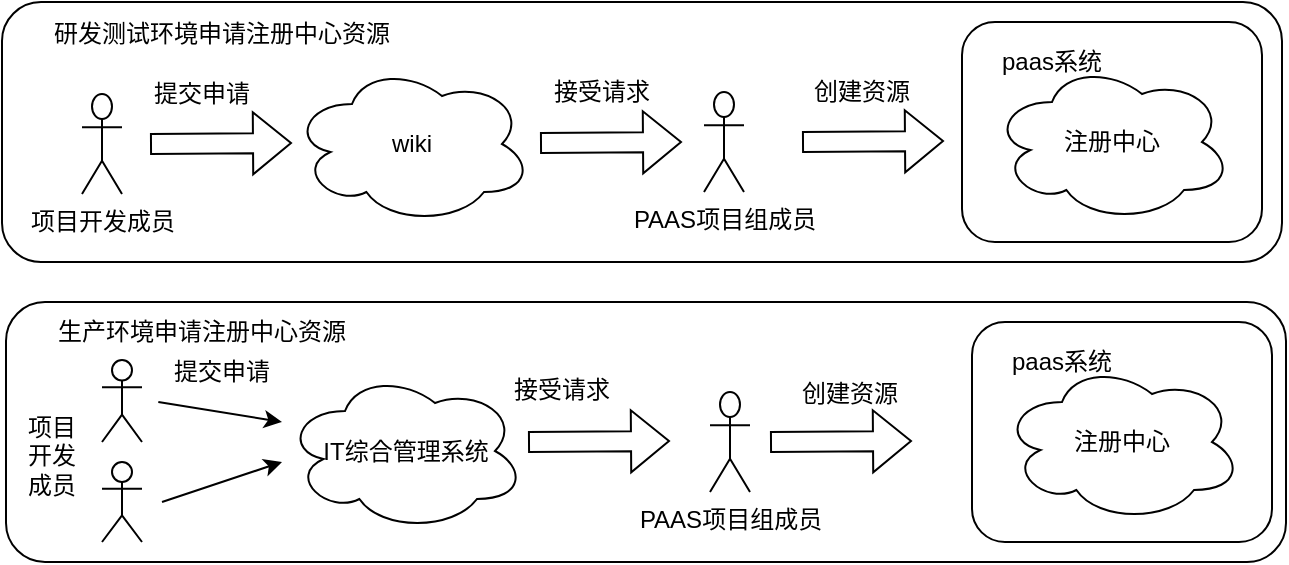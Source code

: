 <mxfile version="16.6.2" type="github" pages="2">
  <diagram id="001CX5hBuPwoKP_Pz7wG" name="Page-1">
    <mxGraphModel dx="946" dy="459" grid="1" gridSize="10" guides="1" tooltips="1" connect="1" arrows="1" fold="1" page="1" pageScale="1" pageWidth="827" pageHeight="1169" math="0" shadow="0">
      <root>
        <mxCell id="0" />
        <mxCell id="1" parent="0" />
        <mxCell id="GBZRQUsu8kr1dwZM1FsC-7" value="" style="rounded=1;whiteSpace=wrap;html=1;" vertex="1" parent="1">
          <mxGeometry x="90" y="90" width="640" height="130" as="geometry" />
        </mxCell>
        <mxCell id="GBZRQUsu8kr1dwZM1FsC-1" value="项目开发成员" style="shape=umlActor;verticalLabelPosition=bottom;verticalAlign=top;html=1;outlineConnect=0;" vertex="1" parent="1">
          <mxGeometry x="130" y="136" width="20" height="50" as="geometry" />
        </mxCell>
        <mxCell id="GBZRQUsu8kr1dwZM1FsC-2" value="wiki" style="ellipse;shape=cloud;whiteSpace=wrap;html=1;" vertex="1" parent="1">
          <mxGeometry x="235" y="121" width="120" height="80" as="geometry" />
        </mxCell>
        <mxCell id="GBZRQUsu8kr1dwZM1FsC-6" value="提交申请" style="text;html=1;strokeColor=none;fillColor=none;align=center;verticalAlign=middle;whiteSpace=wrap;rounded=0;" vertex="1" parent="1">
          <mxGeometry x="160" y="121" width="60" height="30" as="geometry" />
        </mxCell>
        <mxCell id="GBZRQUsu8kr1dwZM1FsC-8" value="研发测试环境申请注册中心资源" style="text;html=1;strokeColor=none;fillColor=none;align=center;verticalAlign=middle;whiteSpace=wrap;rounded=0;" vertex="1" parent="1">
          <mxGeometry x="110" y="91" width="180" height="30" as="geometry" />
        </mxCell>
        <mxCell id="GBZRQUsu8kr1dwZM1FsC-9" value="PAAS项目组成员" style="shape=umlActor;verticalLabelPosition=bottom;verticalAlign=top;html=1;outlineConnect=0;" vertex="1" parent="1">
          <mxGeometry x="441" y="135" width="20" height="50" as="geometry" />
        </mxCell>
        <mxCell id="GBZRQUsu8kr1dwZM1FsC-11" value="" style="shape=flexArrow;endArrow=classic;html=1;rounded=0;" edge="1" parent="1">
          <mxGeometry width="50" height="50" relative="1" as="geometry">
            <mxPoint x="359" y="160.5" as="sourcePoint" />
            <mxPoint x="430" y="160" as="targetPoint" />
          </mxGeometry>
        </mxCell>
        <mxCell id="GBZRQUsu8kr1dwZM1FsC-15" value="接受请求" style="text;html=1;strokeColor=none;fillColor=none;align=center;verticalAlign=middle;whiteSpace=wrap;rounded=0;" vertex="1" parent="1">
          <mxGeometry x="360" y="120" width="60" height="30" as="geometry" />
        </mxCell>
        <mxCell id="GBZRQUsu8kr1dwZM1FsC-18" value="" style="shape=flexArrow;endArrow=classic;html=1;rounded=0;" edge="1" parent="1">
          <mxGeometry width="50" height="50" relative="1" as="geometry">
            <mxPoint x="490" y="160" as="sourcePoint" />
            <mxPoint x="561" y="159.5" as="targetPoint" />
          </mxGeometry>
        </mxCell>
        <mxCell id="GBZRQUsu8kr1dwZM1FsC-19" value="" style="shape=flexArrow;endArrow=classic;html=1;rounded=0;" edge="1" parent="1">
          <mxGeometry width="50" height="50" relative="1" as="geometry">
            <mxPoint x="164" y="161" as="sourcePoint" />
            <mxPoint x="235" y="160.5" as="targetPoint" />
          </mxGeometry>
        </mxCell>
        <mxCell id="GBZRQUsu8kr1dwZM1FsC-20" value="创建资源" style="text;html=1;strokeColor=none;fillColor=none;align=center;verticalAlign=middle;whiteSpace=wrap;rounded=0;" vertex="1" parent="1">
          <mxGeometry x="490" y="120" width="60" height="30" as="geometry" />
        </mxCell>
        <mxCell id="GBZRQUsu8kr1dwZM1FsC-23" value="" style="rounded=1;whiteSpace=wrap;html=1;" vertex="1" parent="1">
          <mxGeometry x="92" y="240" width="640" height="130" as="geometry" />
        </mxCell>
        <mxCell id="GBZRQUsu8kr1dwZM1FsC-24" value="PAAS项目组成员" style="shape=umlActor;verticalLabelPosition=bottom;verticalAlign=top;html=1;outlineConnect=0;" vertex="1" parent="1">
          <mxGeometry x="444" y="285" width="20" height="50" as="geometry" />
        </mxCell>
        <mxCell id="GBZRQUsu8kr1dwZM1FsC-27" value="生产环境申请注册中心资源" style="text;html=1;strokeColor=none;fillColor=none;align=center;verticalAlign=middle;whiteSpace=wrap;rounded=0;" vertex="1" parent="1">
          <mxGeometry x="100" y="240" width="180" height="30" as="geometry" />
        </mxCell>
        <mxCell id="GBZRQUsu8kr1dwZM1FsC-32" value="" style="shape=flexArrow;endArrow=classic;html=1;rounded=0;" edge="1" parent="1">
          <mxGeometry width="50" height="50" relative="1" as="geometry">
            <mxPoint x="474" y="310" as="sourcePoint" />
            <mxPoint x="545" y="309.5" as="targetPoint" />
          </mxGeometry>
        </mxCell>
        <mxCell id="GBZRQUsu8kr1dwZM1FsC-33" value="" style="shape=flexArrow;endArrow=classic;html=1;rounded=0;" edge="1" parent="1">
          <mxGeometry width="50" height="50" relative="1" as="geometry">
            <mxPoint x="353" y="310" as="sourcePoint" />
            <mxPoint x="424" y="309.5" as="targetPoint" />
          </mxGeometry>
        </mxCell>
        <mxCell id="GBZRQUsu8kr1dwZM1FsC-34" value="创建资源" style="text;html=1;strokeColor=none;fillColor=none;align=center;verticalAlign=middle;whiteSpace=wrap;rounded=0;" vertex="1" parent="1">
          <mxGeometry x="484" y="271" width="60" height="30" as="geometry" />
        </mxCell>
        <mxCell id="0szxZEePPq6LhM-yPo1T-6" value="" style="ellipse;shape=cloud;whiteSpace=wrap;html=1;rounded=0;sketch=0;" vertex="1" parent="1">
          <mxGeometry x="597" y="270" width="120" height="80" as="geometry" />
        </mxCell>
        <mxCell id="0szxZEePPq6LhM-yPo1T-21" value="" style="shape=umlActor;verticalLabelPosition=bottom;verticalAlign=top;html=1;outlineConnect=0;rounded=0;sketch=0;" vertex="1" parent="1">
          <mxGeometry x="140" y="320" width="20" height="40" as="geometry" />
        </mxCell>
        <mxCell id="0szxZEePPq6LhM-yPo1T-23" value="" style="shape=umlActor;verticalLabelPosition=bottom;verticalAlign=top;html=1;outlineConnect=0;rounded=0;sketch=0;" vertex="1" parent="1">
          <mxGeometry x="140" y="269" width="20" height="41" as="geometry" />
        </mxCell>
        <mxCell id="0szxZEePPq6LhM-yPo1T-26" value="项目开发成员" style="text;html=1;strokeColor=none;fillColor=none;align=center;verticalAlign=middle;whiteSpace=wrap;rounded=0;sketch=0;" vertex="1" parent="1">
          <mxGeometry x="100" y="274.5" width="30" height="85.5" as="geometry" />
        </mxCell>
        <mxCell id="0szxZEePPq6LhM-yPo1T-29" value="" style="endArrow=classic;html=1;rounded=1;sketch=0;curved=0;exitX=0.119;exitY=0.385;exitDx=0;exitDy=0;exitPerimeter=0;" edge="1" parent="1" source="GBZRQUsu8kr1dwZM1FsC-23">
          <mxGeometry width="50" height="50" relative="1" as="geometry">
            <mxPoint x="390" y="410" as="sourcePoint" />
            <mxPoint x="230" y="300" as="targetPoint" />
          </mxGeometry>
        </mxCell>
        <mxCell id="0szxZEePPq6LhM-yPo1T-32" value="" style="rounded=1;whiteSpace=wrap;html=1;sketch=0;" vertex="1" parent="1">
          <mxGeometry x="575" y="250" width="150" height="110" as="geometry" />
        </mxCell>
        <mxCell id="0szxZEePPq6LhM-yPo1T-30" value="" style="endArrow=classic;html=1;rounded=1;sketch=0;curved=0;" edge="1" parent="1">
          <mxGeometry width="50" height="50" relative="1" as="geometry">
            <mxPoint x="170" y="340" as="sourcePoint" />
            <mxPoint x="230" y="320" as="targetPoint" />
          </mxGeometry>
        </mxCell>
        <mxCell id="0szxZEePPq6LhM-yPo1T-7" value="注册中心" style="ellipse;shape=cloud;whiteSpace=wrap;html=1;rounded=0;sketch=0;" vertex="1" parent="1">
          <mxGeometry x="590" y="270" width="120" height="80" as="geometry" />
        </mxCell>
        <mxCell id="0szxZEePPq6LhM-yPo1T-34" value="paas系统" style="text;html=1;strokeColor=none;fillColor=none;align=center;verticalAlign=middle;whiteSpace=wrap;rounded=0;sketch=0;" vertex="1" parent="1">
          <mxGeometry x="590" y="255" width="60" height="30" as="geometry" />
        </mxCell>
        <mxCell id="0szxZEePPq6LhM-yPo1T-35" value="" style="rounded=1;whiteSpace=wrap;html=1;sketch=0;" vertex="1" parent="1">
          <mxGeometry x="570" y="100" width="150" height="110" as="geometry" />
        </mxCell>
        <mxCell id="0szxZEePPq6LhM-yPo1T-36" value="注册中心" style="ellipse;shape=cloud;whiteSpace=wrap;html=1;rounded=0;sketch=0;" vertex="1" parent="1">
          <mxGeometry x="585" y="120" width="120" height="80" as="geometry" />
        </mxCell>
        <mxCell id="0szxZEePPq6LhM-yPo1T-37" value="paas系统" style="text;html=1;strokeColor=none;fillColor=none;align=center;verticalAlign=middle;whiteSpace=wrap;rounded=0;sketch=0;" vertex="1" parent="1">
          <mxGeometry x="585" y="105" width="60" height="30" as="geometry" />
        </mxCell>
        <mxCell id="0szxZEePPq6LhM-yPo1T-38" value="IT综合管理系统" style="ellipse;shape=cloud;whiteSpace=wrap;html=1;" vertex="1" parent="1">
          <mxGeometry x="231.5" y="274.5" width="120" height="80" as="geometry" />
        </mxCell>
        <mxCell id="0szxZEePPq6LhM-yPo1T-39" value="接受请求" style="text;html=1;strokeColor=none;fillColor=none;align=center;verticalAlign=middle;whiteSpace=wrap;rounded=0;" vertex="1" parent="1">
          <mxGeometry x="340" y="269" width="60" height="30" as="geometry" />
        </mxCell>
        <mxCell id="0szxZEePPq6LhM-yPo1T-40" value="提交申请" style="text;html=1;strokeColor=none;fillColor=none;align=center;verticalAlign=middle;whiteSpace=wrap;rounded=0;" vertex="1" parent="1">
          <mxGeometry x="170" y="260" width="60" height="30" as="geometry" />
        </mxCell>
      </root>
    </mxGraphModel>
  </diagram>
  <diagram id="87_Q6ZFnAjFzDvUmJnOb" name="Page-2">
    <mxGraphModel dx="946" dy="459" grid="1" gridSize="10" guides="1" tooltips="1" connect="1" arrows="1" fold="1" page="1" pageScale="1" pageWidth="827" pageHeight="1169" math="0" shadow="0">
      <root>
        <mxCell id="Rrpha_GVpdCCVJFFokgs-0" />
        <mxCell id="Rrpha_GVpdCCVJFFokgs-1" parent="Rrpha_GVpdCCVJFFokgs-0" />
        <mxCell id="Klzu4R9G3DR6JgfbhCAA-0" value="" style="rounded=0;whiteSpace=wrap;html=1;sketch=0;dashed=1;" vertex="1" parent="Rrpha_GVpdCCVJFFokgs-1">
          <mxGeometry x="240" y="585" width="300" height="95" as="geometry" />
        </mxCell>
        <mxCell id="Klzu4R9G3DR6JgfbhCAA-1" value="注册中心" style="ellipse;shape=cloud;whiteSpace=wrap;html=1;rounded=0;sketch=0;" vertex="1" parent="Rrpha_GVpdCCVJFFokgs-1">
          <mxGeometry x="270" y="442" width="120" height="80" as="geometry" />
        </mxCell>
        <mxCell id="Klzu4R9G3DR6JgfbhCAA-2" value="配置中心" style="sketch=0;outlineConnect=0;fontColor=#232F3E;gradientColor=none;fillColor=#232F3D;strokeColor=none;dashed=0;verticalLabelPosition=bottom;verticalAlign=top;align=center;html=1;fontSize=12;fontStyle=0;aspect=fixed;pointerEvents=1;shape=mxgraph.aws4.documents2;rounded=0;" vertex="1" parent="Rrpha_GVpdCCVJFFokgs-1">
          <mxGeometry x="414.0" y="439.99" width="58.42" height="68.01" as="geometry" />
        </mxCell>
        <mxCell id="Klzu4R9G3DR6JgfbhCAA-3" value="运营服务项目成员" style="shape=umlActor;verticalLabelPosition=bottom;verticalAlign=top;html=1;outlineConnect=0;rounded=0;sketch=0;" vertex="1" parent="Rrpha_GVpdCCVJFFokgs-1">
          <mxGeometry x="550" y="468" width="20" height="40" as="geometry" />
        </mxCell>
        <mxCell id="Klzu4R9G3DR6JgfbhCAA-4" value="" style="shape=flexArrow;endArrow=classic;html=1;rounded=1;sketch=0;curved=0;endWidth=13;endSize=5.33;" edge="1" parent="Rrpha_GVpdCCVJFFokgs-1">
          <mxGeometry width="50" height="50" relative="1" as="geometry">
            <mxPoint x="540" y="493.5" as="sourcePoint" />
            <mxPoint x="490" y="493.5" as="targetPoint" />
          </mxGeometry>
        </mxCell>
        <mxCell id="Klzu4R9G3DR6JgfbhCAA-5" value="创建资源" style="text;html=1;strokeColor=none;fillColor=none;align=center;verticalAlign=middle;whiteSpace=wrap;rounded=0;sketch=0;" vertex="1" parent="Rrpha_GVpdCCVJFFokgs-1">
          <mxGeometry x="484" y="450" width="60" height="30" as="geometry" />
        </mxCell>
        <mxCell id="Klzu4R9G3DR6JgfbhCAA-6" value="项目开发成员" style="shape=umlActor;verticalLabelPosition=bottom;verticalAlign=top;html=1;outlineConnect=0;rounded=0;sketch=0;" vertex="1" parent="Rrpha_GVpdCCVJFFokgs-1">
          <mxGeometry x="650" y="466" width="20" height="42" as="geometry" />
        </mxCell>
        <mxCell id="Klzu4R9G3DR6JgfbhCAA-7" value="" style="shape=flexArrow;endArrow=classic;html=1;rounded=1;sketch=0;curved=0;endWidth=14;endSize=5;" edge="1" parent="Rrpha_GVpdCCVJFFokgs-1">
          <mxGeometry width="50" height="50" relative="1" as="geometry">
            <mxPoint x="637" y="493" as="sourcePoint" />
            <mxPoint x="587" y="493" as="targetPoint" />
          </mxGeometry>
        </mxCell>
        <mxCell id="Klzu4R9G3DR6JgfbhCAA-8" value="提交申请" style="text;html=1;strokeColor=none;fillColor=none;align=center;verticalAlign=middle;whiteSpace=wrap;rounded=0;sketch=0;" vertex="1" parent="Rrpha_GVpdCCVJFFokgs-1">
          <mxGeometry x="585" y="450" width="60" height="30" as="geometry" />
        </mxCell>
        <mxCell id="Klzu4R9G3DR6JgfbhCAA-9" value="应用实例" style="rounded=1;whiteSpace=wrap;html=1;sketch=0;" vertex="1" parent="Rrpha_GVpdCCVJFFokgs-1">
          <mxGeometry x="250" y="600" width="120" height="60" as="geometry" />
        </mxCell>
        <mxCell id="Klzu4R9G3DR6JgfbhCAA-10" value="应用实例" style="rounded=1;whiteSpace=wrap;html=1;sketch=0;" vertex="1" parent="Rrpha_GVpdCCVJFFokgs-1">
          <mxGeometry x="411" y="600" width="120" height="60" as="geometry" />
        </mxCell>
        <mxCell id="Klzu4R9G3DR6JgfbhCAA-11" value="" style="shape=flexArrow;endArrow=classic;startArrow=classic;html=1;rounded=1;sketch=0;curved=0;startWidth=12;startSize=3.33;endWidth=12;endSize=3.33;" edge="1" parent="Rrpha_GVpdCCVJFFokgs-1">
          <mxGeometry width="100" height="100" relative="1" as="geometry">
            <mxPoint x="327" y="582" as="sourcePoint" />
            <mxPoint x="327" y="524" as="targetPoint" />
          </mxGeometry>
        </mxCell>
        <mxCell id="Klzu4R9G3DR6JgfbhCAA-12" value="" style="shape=flexArrow;endArrow=classic;startArrow=classic;html=1;rounded=1;sketch=0;curved=0;startWidth=12;startSize=3.33;endWidth=12;endSize=3.33;" edge="1" parent="Rrpha_GVpdCCVJFFokgs-1">
          <mxGeometry width="100" height="100" relative="1" as="geometry">
            <mxPoint x="446.71" y="580" as="sourcePoint" />
            <mxPoint x="446.71" y="533.99" as="targetPoint" />
          </mxGeometry>
        </mxCell>
        <mxCell id="Klzu4R9G3DR6JgfbhCAA-13" style="edgeStyle=orthogonalEdgeStyle;curved=0;rounded=1;sketch=0;orthogonalLoop=1;jettySize=auto;html=1;exitX=0;exitY=0;exitDx=120;exitDy=50;exitPerimeter=0;entryX=0.07;entryY=0.4;entryDx=0;entryDy=0;entryPerimeter=0;" edge="1" parent="Rrpha_GVpdCCVJFFokgs-1" source="Klzu4R9G3DR6JgfbhCAA-15" target="Klzu4R9G3DR6JgfbhCAA-1">
          <mxGeometry relative="1" as="geometry" />
        </mxCell>
        <mxCell id="Klzu4R9G3DR6JgfbhCAA-14" style="edgeStyle=orthogonalEdgeStyle;curved=0;rounded=1;sketch=0;orthogonalLoop=1;jettySize=auto;html=1;exitX=0;exitY=0;exitDx=120;exitDy=50;exitPerimeter=0;" edge="1" parent="Rrpha_GVpdCCVJFFokgs-1" source="Klzu4R9G3DR6JgfbhCAA-15" target="Klzu4R9G3DR6JgfbhCAA-2">
          <mxGeometry relative="1" as="geometry">
            <Array as="points">
              <mxPoint x="240" y="490" />
              <mxPoint x="240" y="420" />
              <mxPoint x="443" y="420" />
            </Array>
          </mxGeometry>
        </mxCell>
        <mxCell id="Klzu4R9G3DR6JgfbhCAA-15" value="服务治理" style="shape=cube;whiteSpace=wrap;html=1;boundedLbl=1;backgroundOutline=1;darkOpacity=0.05;darkOpacity2=0.1;rounded=0;sketch=0;" vertex="1" parent="Rrpha_GVpdCCVJFFokgs-1">
          <mxGeometry x="100" y="439.99" width="120" height="80" as="geometry" />
        </mxCell>
        <mxCell id="Klzu4R9G3DR6JgfbhCAA-16" value="服务网关" style="sketch=0;points=[[0,0,0],[0.25,0,0],[0.5,0,0],[0.75,0,0],[1,0,0],[0,1,0],[0.25,1,0],[0.5,1,0],[0.75,1,0],[1,1,0],[0,0.25,0],[0,0.5,0],[0,0.75,0],[1,0.25,0],[1,0.5,0],[1,0.75,0]];outlineConnect=0;fontColor=#232F3E;gradientColor=#FFFFFF;gradientDirection=north;fillColor=#FFFFFF;strokeColor=#000000;dashed=0;verticalLabelPosition=bottom;verticalAlign=top;align=center;html=1;fontSize=12;fontStyle=0;aspect=fixed;shape=mxgraph.aws4.resourceIcon;resIcon=mxgraph.aws4.api_gateway;rounded=0;" vertex="1" parent="Rrpha_GVpdCCVJFFokgs-1">
          <mxGeometry x="110" y="585" width="78" height="78" as="geometry" />
        </mxCell>
      </root>
    </mxGraphModel>
  </diagram>
</mxfile>
